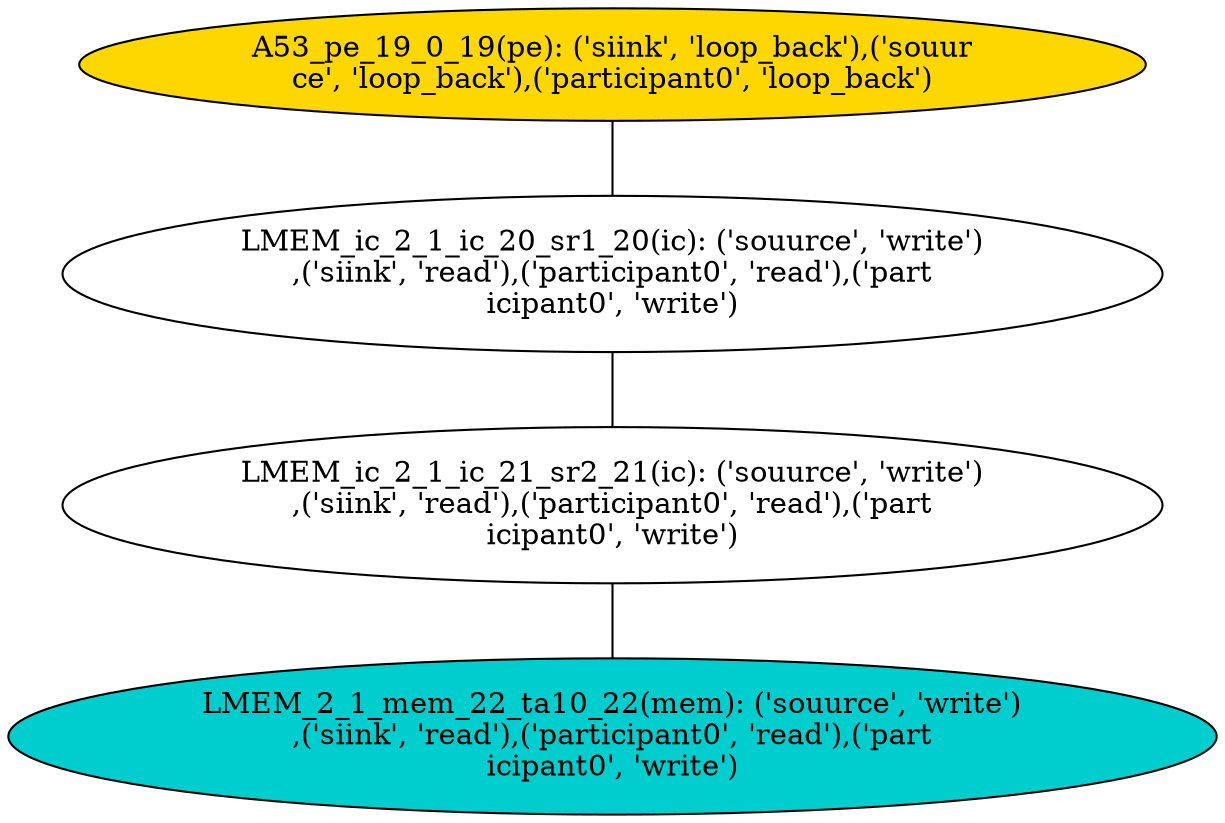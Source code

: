 strict graph "" {
	graph [bb="0,0,2364,75"];
	node [label="\N",
		style=filled
	];
	"A53_pe_19_0_19(pe): ('siink', 'loop_back'),('souur
ce', 'loop_back'),('participant0', 'loop_back')"	[fillcolor=gold,
		height=0.75,
		pos="256,37.5",
		width=7.1111];
	"LMEM_ic_2_1_ic_20_sr1_20(ic): ('souurce', 'write')
,('siink', 'read'),('participant0', 'read'),('part
icipant0', 'write')"	[fillcolor=white,
		height=1.0417,
		pos="848,37.5",
		width=7.3333];
	"A53_pe_19_0_19(pe): ('siink', 'loop_back'),('souur
ce', 'loop_back'),('participant0', 'loop_back')" -- "LMEM_ic_2_1_ic_20_sr1_20(ic): ('souurce', 'write')
,('siink', 'read'),('participant0', 'read'),('part
icipant0', 'write')"	[pos="512.22,37.5 535.97,37.5 560.06,37.5 583.88,37.5"];
	"LMEM_ic_2_1_ic_21_sr2_21(ic): ('souurce', 'write')
,('siink', 'read'),('participant0', 'read'),('part
icipant0', 'write')"	[fillcolor=white,
		height=1.0417,
		pos="1448,37.5",
		width=7.3333];
	"LMEM_ic_2_1_ic_20_sr1_20(ic): ('souurce', 'write')
,('siink', 'read'),('participant0', 'read'),('part
icipant0', 'write')" -- "LMEM_ic_2_1_ic_21_sr2_21(ic): ('souurce', 'write')
,('siink', 'read'),('participant0', 'read'),('part
icipant0', 'write')"	[pos="1112,37.5 1135.8,37.5 1159.8,37.5 1183.6,37.5"];
	"LMEM_2_1_mem_22_ta10_22(mem): ('souurce', 'write')
,('siink', 'read'),('participant0', 'read'),('part
icipant0', 'write')"	[fillcolor=cyan3,
		height=1.0417,
		pos="2074,37.5",
		width=8.0556];
	"LMEM_ic_2_1_ic_21_sr2_21(ic): ('souurce', 'write')
,('siink', 'read'),('participant0', 'read'),('part
icipant0', 'write')" -- "LMEM_2_1_mem_22_ta10_22(mem): ('souurce', 'write')
,('siink', 'read'),('participant0', 'read'),('part
icipant0', 'write')"	[pos="1712.1,37.5 1735.8,37.5 1759.9,37.5 1783.8,37.5"];
}
